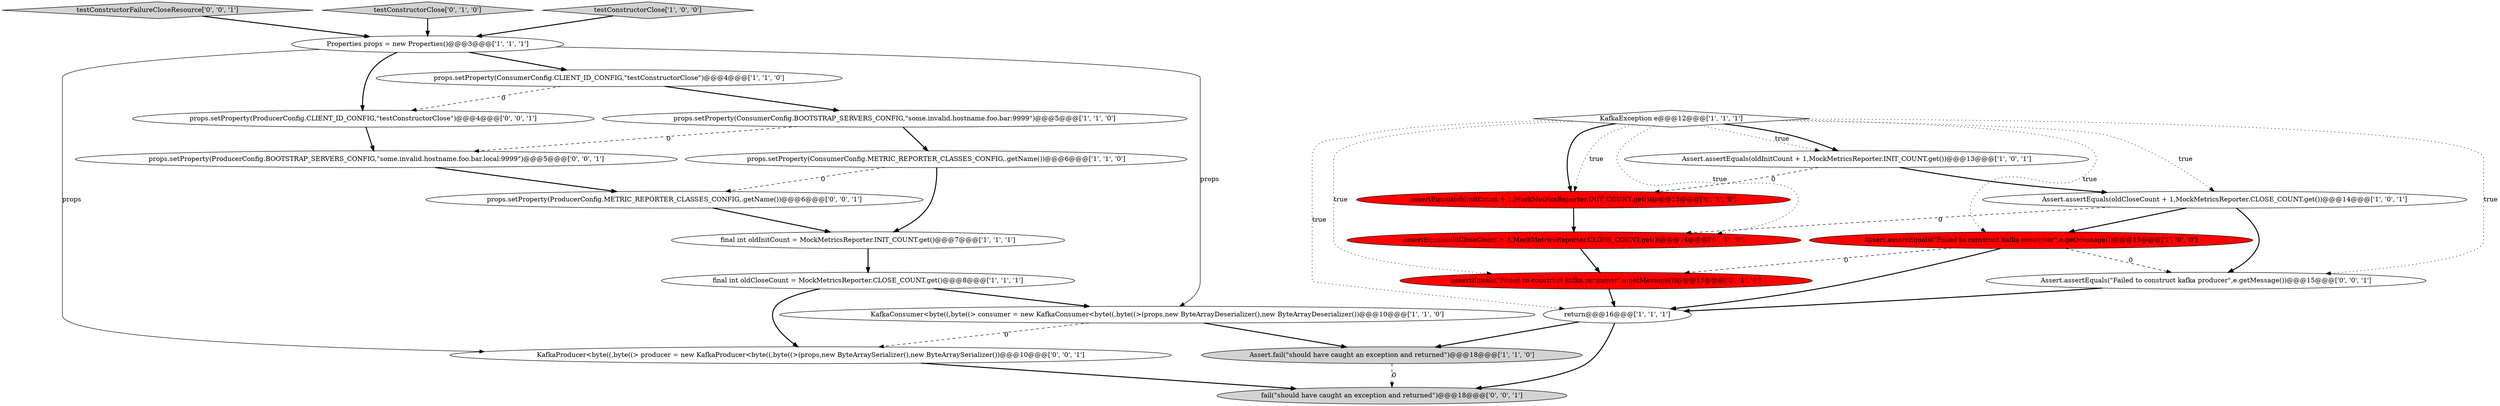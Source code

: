 digraph {
2 [style = filled, label = "Properties props = new Properties()@@@3@@@['1', '1', '1']", fillcolor = white, shape = ellipse image = "AAA0AAABBB1BBB"];
3 [style = filled, label = "KafkaException e@@@12@@@['1', '1', '1']", fillcolor = white, shape = diamond image = "AAA0AAABBB1BBB"];
21 [style = filled, label = "props.setProperty(ProducerConfig.METRIC_REPORTER_CLASSES_CONFIG,.getName())@@@6@@@['0', '0', '1']", fillcolor = white, shape = ellipse image = "AAA0AAABBB3BBB"];
13 [style = filled, label = "KafkaConsumer<byte((,byte((> consumer = new KafkaConsumer<byte((,byte((>(props,new ByteArrayDeserializer(),new ByteArrayDeserializer())@@@10@@@['1', '1', '0']", fillcolor = white, shape = ellipse image = "AAA0AAABBB1BBB"];
19 [style = filled, label = "testConstructorFailureCloseResource['0', '0', '1']", fillcolor = lightgray, shape = diamond image = "AAA0AAABBB3BBB"];
11 [style = filled, label = "Assert.assertEquals(\"Failed to construct kafka consumer\",e.getMessage())@@@15@@@['1', '0', '0']", fillcolor = red, shape = ellipse image = "AAA1AAABBB1BBB"];
16 [style = filled, label = "testConstructorClose['0', '1', '0']", fillcolor = lightgray, shape = diamond image = "AAA0AAABBB2BBB"];
7 [style = filled, label = "Assert.assertEquals(oldInitCount + 1,MockMetricsReporter.INIT_COUNT.get())@@@13@@@['1', '0', '1']", fillcolor = white, shape = ellipse image = "AAA0AAABBB1BBB"];
18 [style = filled, label = "KafkaProducer<byte((,byte((> producer = new KafkaProducer<byte((,byte((>(props,new ByteArraySerializer(),new ByteArraySerializer())@@@10@@@['0', '0', '1']", fillcolor = white, shape = ellipse image = "AAA0AAABBB3BBB"];
5 [style = filled, label = "props.setProperty(ConsumerConfig.METRIC_REPORTER_CLASSES_CONFIG,.getName())@@@6@@@['1', '1', '0']", fillcolor = white, shape = ellipse image = "AAA0AAABBB1BBB"];
9 [style = filled, label = "testConstructorClose['1', '0', '0']", fillcolor = lightgray, shape = diamond image = "AAA0AAABBB1BBB"];
17 [style = filled, label = "assertEquals(oldCloseCount + 1,MockMetricsReporter.CLOSE_COUNT.get())@@@14@@@['0', '1', '0']", fillcolor = red, shape = ellipse image = "AAA1AAABBB2BBB"];
8 [style = filled, label = "final int oldInitCount = MockMetricsReporter.INIT_COUNT.get()@@@7@@@['1', '1', '1']", fillcolor = white, shape = ellipse image = "AAA0AAABBB1BBB"];
12 [style = filled, label = "props.setProperty(ConsumerConfig.CLIENT_ID_CONFIG,\"testConstructorClose\")@@@4@@@['1', '1', '0']", fillcolor = white, shape = ellipse image = "AAA0AAABBB1BBB"];
20 [style = filled, label = "props.setProperty(ProducerConfig.CLIENT_ID_CONFIG,\"testConstructorClose\")@@@4@@@['0', '0', '1']", fillcolor = white, shape = ellipse image = "AAA0AAABBB3BBB"];
22 [style = filled, label = "props.setProperty(ProducerConfig.BOOTSTRAP_SERVERS_CONFIG,\"some.invalid.hostname.foo.bar.local:9999\")@@@5@@@['0', '0', '1']", fillcolor = white, shape = ellipse image = "AAA0AAABBB3BBB"];
24 [style = filled, label = "Assert.assertEquals(\"Failed to construct kafka producer\",e.getMessage())@@@15@@@['0', '0', '1']", fillcolor = white, shape = ellipse image = "AAA0AAABBB3BBB"];
6 [style = filled, label = "final int oldCloseCount = MockMetricsReporter.CLOSE_COUNT.get()@@@8@@@['1', '1', '1']", fillcolor = white, shape = ellipse image = "AAA0AAABBB1BBB"];
4 [style = filled, label = "return@@@16@@@['1', '1', '1']", fillcolor = white, shape = ellipse image = "AAA0AAABBB1BBB"];
0 [style = filled, label = "Assert.assertEquals(oldCloseCount + 1,MockMetricsReporter.CLOSE_COUNT.get())@@@14@@@['1', '0', '1']", fillcolor = white, shape = ellipse image = "AAA0AAABBB1BBB"];
1 [style = filled, label = "Assert.fail(\"should have caught an exception and returned\")@@@18@@@['1', '1', '0']", fillcolor = lightgray, shape = ellipse image = "AAA0AAABBB1BBB"];
23 [style = filled, label = "fail(\"should have caught an exception and returned\")@@@18@@@['0', '0', '1']", fillcolor = lightgray, shape = ellipse image = "AAA0AAABBB3BBB"];
14 [style = filled, label = "assertEquals(oldInitCount + 1,MockMetricsReporter.INIT_COUNT.get())@@@13@@@['0', '1', '0']", fillcolor = red, shape = ellipse image = "AAA1AAABBB2BBB"];
10 [style = filled, label = "props.setProperty(ConsumerConfig.BOOTSTRAP_SERVERS_CONFIG,\"some.invalid.hostname.foo.bar:9999\")@@@5@@@['1', '1', '0']", fillcolor = white, shape = ellipse image = "AAA0AAABBB1BBB"];
15 [style = filled, label = "assertEquals(\"Failed to construct kafka consumer\",e.getMessage())@@@15@@@['0', '1', '0']", fillcolor = red, shape = ellipse image = "AAA1AAABBB2BBB"];
3->11 [style = dotted, label="true"];
5->8 [style = bold, label=""];
3->7 [style = dotted, label="true"];
2->20 [style = bold, label=""];
12->20 [style = dashed, label="0"];
18->23 [style = bold, label=""];
9->2 [style = bold, label=""];
11->15 [style = dashed, label="0"];
6->18 [style = bold, label=""];
7->14 [style = dashed, label="0"];
3->14 [style = bold, label=""];
11->4 [style = bold, label=""];
21->8 [style = bold, label=""];
22->21 [style = bold, label=""];
3->4 [style = dotted, label="true"];
0->11 [style = bold, label=""];
14->17 [style = bold, label=""];
8->6 [style = bold, label=""];
7->0 [style = bold, label=""];
19->2 [style = bold, label=""];
10->22 [style = dashed, label="0"];
16->2 [style = bold, label=""];
0->17 [style = dashed, label="0"];
13->1 [style = bold, label=""];
2->12 [style = bold, label=""];
3->14 [style = dotted, label="true"];
3->24 [style = dotted, label="true"];
20->22 [style = bold, label=""];
2->13 [style = solid, label="props"];
12->10 [style = bold, label=""];
24->4 [style = bold, label=""];
10->5 [style = bold, label=""];
3->7 [style = bold, label=""];
6->13 [style = bold, label=""];
0->24 [style = bold, label=""];
3->15 [style = dotted, label="true"];
11->24 [style = dashed, label="0"];
15->4 [style = bold, label=""];
17->15 [style = bold, label=""];
3->0 [style = dotted, label="true"];
5->21 [style = dashed, label="0"];
3->17 [style = dotted, label="true"];
4->1 [style = bold, label=""];
13->18 [style = dashed, label="0"];
1->23 [style = dashed, label="0"];
4->23 [style = bold, label=""];
2->18 [style = solid, label="props"];
}
